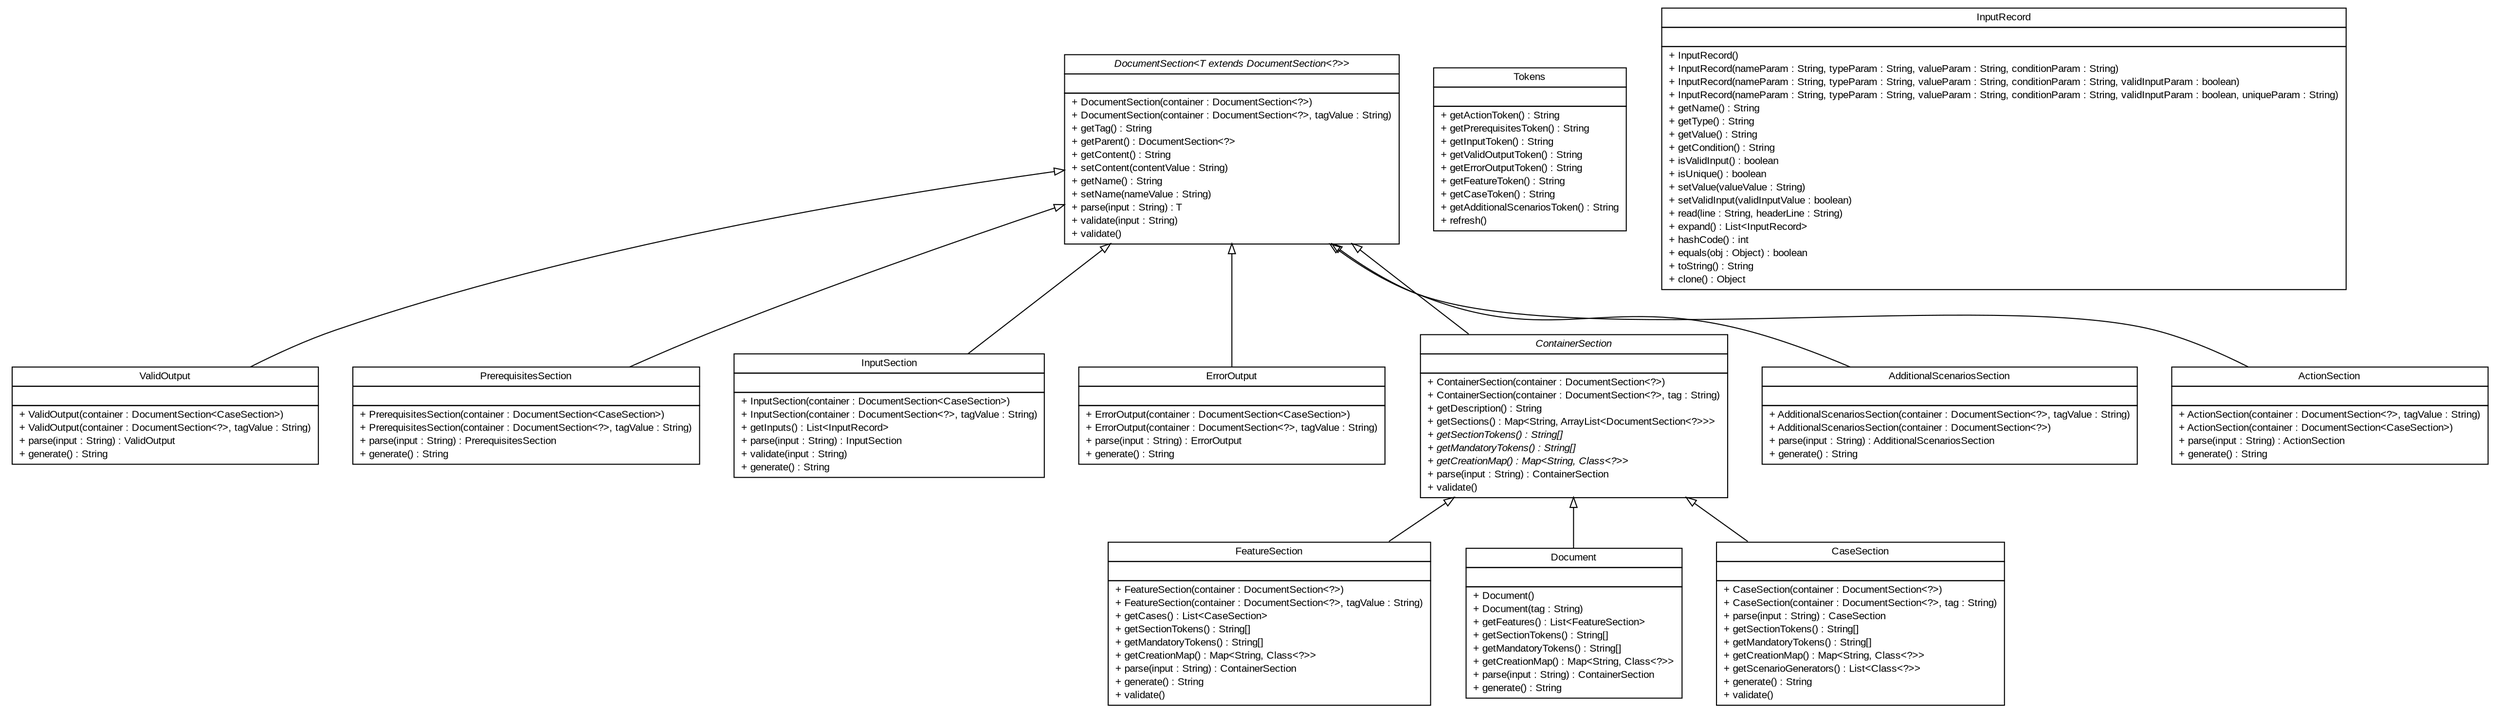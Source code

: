 #!/usr/local/bin/dot
#
# Class diagram 
# Generated by UMLGraph version R5_6 (http://www.umlgraph.org/)
#

digraph G {
	edge [fontname="arial",fontsize=10,labelfontname="arial",labelfontsize=10];
	node [fontname="arial",fontsize=10,shape=plaintext];
	nodesep=0.25;
	ranksep=0.5;
	// com.github.mkolisnyk.aerial.document.ValidOutput
	c536 [label=<<table title="com.github.mkolisnyk.aerial.document.ValidOutput" border="0" cellborder="1" cellspacing="0" cellpadding="2" port="p" href="./ValidOutput.html">
		<tr><td><table border="0" cellspacing="0" cellpadding="1">
<tr><td align="center" balign="center"> ValidOutput </td></tr>
		</table></td></tr>
		<tr><td><table border="0" cellspacing="0" cellpadding="1">
<tr><td align="left" balign="left">  </td></tr>
		</table></td></tr>
		<tr><td><table border="0" cellspacing="0" cellpadding="1">
<tr><td align="left" balign="left"> + ValidOutput(container : DocumentSection&lt;CaseSection&gt;) </td></tr>
<tr><td align="left" balign="left"> + ValidOutput(container : DocumentSection&lt;?&gt;, tagValue : String) </td></tr>
<tr><td align="left" balign="left"> + parse(input : String) : ValidOutput </td></tr>
<tr><td align="left" balign="left"> + generate() : String </td></tr>
		</table></td></tr>
		</table>>, URL="./ValidOutput.html", fontname="arial", fontcolor="black", fontsize=10.0];
	// com.github.mkolisnyk.aerial.document.Tokens
	c537 [label=<<table title="com.github.mkolisnyk.aerial.document.Tokens" border="0" cellborder="1" cellspacing="0" cellpadding="2" port="p" href="./Tokens.html">
		<tr><td><table border="0" cellspacing="0" cellpadding="1">
<tr><td align="center" balign="center"> Tokens </td></tr>
		</table></td></tr>
		<tr><td><table border="0" cellspacing="0" cellpadding="1">
<tr><td align="left" balign="left">  </td></tr>
		</table></td></tr>
		<tr><td><table border="0" cellspacing="0" cellpadding="1">
<tr><td align="left" balign="left"> + getActionToken() : String </td></tr>
<tr><td align="left" balign="left"> + getPrerequisitesToken() : String </td></tr>
<tr><td align="left" balign="left"> + getInputToken() : String </td></tr>
<tr><td align="left" balign="left"> + getValidOutputToken() : String </td></tr>
<tr><td align="left" balign="left"> + getErrorOutputToken() : String </td></tr>
<tr><td align="left" balign="left"> + getFeatureToken() : String </td></tr>
<tr><td align="left" balign="left"> + getCaseToken() : String </td></tr>
<tr><td align="left" balign="left"> + getAdditionalScenariosToken() : String </td></tr>
<tr><td align="left" balign="left"> + refresh() </td></tr>
		</table></td></tr>
		</table>>, URL="./Tokens.html", fontname="arial", fontcolor="black", fontsize=10.0];
	// com.github.mkolisnyk.aerial.document.PrerequisitesSection
	c538 [label=<<table title="com.github.mkolisnyk.aerial.document.PrerequisitesSection" border="0" cellborder="1" cellspacing="0" cellpadding="2" port="p" href="./PrerequisitesSection.html">
		<tr><td><table border="0" cellspacing="0" cellpadding="1">
<tr><td align="center" balign="center"> PrerequisitesSection </td></tr>
		</table></td></tr>
		<tr><td><table border="0" cellspacing="0" cellpadding="1">
<tr><td align="left" balign="left">  </td></tr>
		</table></td></tr>
		<tr><td><table border="0" cellspacing="0" cellpadding="1">
<tr><td align="left" balign="left"> + PrerequisitesSection(container : DocumentSection&lt;CaseSection&gt;) </td></tr>
<tr><td align="left" balign="left"> + PrerequisitesSection(container : DocumentSection&lt;?&gt;, tagValue : String) </td></tr>
<tr><td align="left" balign="left"> + parse(input : String) : PrerequisitesSection </td></tr>
<tr><td align="left" balign="left"> + generate() : String </td></tr>
		</table></td></tr>
		</table>>, URL="./PrerequisitesSection.html", fontname="arial", fontcolor="black", fontsize=10.0];
	// com.github.mkolisnyk.aerial.document.InputSection
	c539 [label=<<table title="com.github.mkolisnyk.aerial.document.InputSection" border="0" cellborder="1" cellspacing="0" cellpadding="2" port="p" href="./InputSection.html">
		<tr><td><table border="0" cellspacing="0" cellpadding="1">
<tr><td align="center" balign="center"> InputSection </td></tr>
		</table></td></tr>
		<tr><td><table border="0" cellspacing="0" cellpadding="1">
<tr><td align="left" balign="left">  </td></tr>
		</table></td></tr>
		<tr><td><table border="0" cellspacing="0" cellpadding="1">
<tr><td align="left" balign="left"> + InputSection(container : DocumentSection&lt;CaseSection&gt;) </td></tr>
<tr><td align="left" balign="left"> + InputSection(container : DocumentSection&lt;?&gt;, tagValue : String) </td></tr>
<tr><td align="left" balign="left"> + getInputs() : List&lt;InputRecord&gt; </td></tr>
<tr><td align="left" balign="left"> + parse(input : String) : InputSection </td></tr>
<tr><td align="left" balign="left"> + validate(input : String) </td></tr>
<tr><td align="left" balign="left"> + generate() : String </td></tr>
		</table></td></tr>
		</table>>, URL="./InputSection.html", fontname="arial", fontcolor="black", fontsize=10.0];
	// com.github.mkolisnyk.aerial.document.InputRecord
	c540 [label=<<table title="com.github.mkolisnyk.aerial.document.InputRecord" border="0" cellborder="1" cellspacing="0" cellpadding="2" port="p" href="./InputRecord.html">
		<tr><td><table border="0" cellspacing="0" cellpadding="1">
<tr><td align="center" balign="center"> InputRecord </td></tr>
		</table></td></tr>
		<tr><td><table border="0" cellspacing="0" cellpadding="1">
<tr><td align="left" balign="left">  </td></tr>
		</table></td></tr>
		<tr><td><table border="0" cellspacing="0" cellpadding="1">
<tr><td align="left" balign="left"> + InputRecord() </td></tr>
<tr><td align="left" balign="left"> + InputRecord(nameParam : String, typeParam : String, valueParam : String, conditionParam : String) </td></tr>
<tr><td align="left" balign="left"> + InputRecord(nameParam : String, typeParam : String, valueParam : String, conditionParam : String, validInputParam : boolean) </td></tr>
<tr><td align="left" balign="left"> + InputRecord(nameParam : String, typeParam : String, valueParam : String, conditionParam : String, validInputParam : boolean, uniqueParam : String) </td></tr>
<tr><td align="left" balign="left"> + getName() : String </td></tr>
<tr><td align="left" balign="left"> + getType() : String </td></tr>
<tr><td align="left" balign="left"> + getValue() : String </td></tr>
<tr><td align="left" balign="left"> + getCondition() : String </td></tr>
<tr><td align="left" balign="left"> + isValidInput() : boolean </td></tr>
<tr><td align="left" balign="left"> + isUnique() : boolean </td></tr>
<tr><td align="left" balign="left"> + setValue(valueValue : String) </td></tr>
<tr><td align="left" balign="left"> + setValidInput(validInputValue : boolean) </td></tr>
<tr><td align="left" balign="left"> + read(line : String, headerLine : String) </td></tr>
<tr><td align="left" balign="left"> + expand() : List&lt;InputRecord&gt; </td></tr>
<tr><td align="left" balign="left"> + hashCode() : int </td></tr>
<tr><td align="left" balign="left"> + equals(obj : Object) : boolean </td></tr>
<tr><td align="left" balign="left"> + toString() : String </td></tr>
<tr><td align="left" balign="left"> + clone() : Object </td></tr>
		</table></td></tr>
		</table>>, URL="./InputRecord.html", fontname="arial", fontcolor="black", fontsize=10.0];
	// com.github.mkolisnyk.aerial.document.FeatureSection
	c541 [label=<<table title="com.github.mkolisnyk.aerial.document.FeatureSection" border="0" cellborder="1" cellspacing="0" cellpadding="2" port="p" href="./FeatureSection.html">
		<tr><td><table border="0" cellspacing="0" cellpadding="1">
<tr><td align="center" balign="center"> FeatureSection </td></tr>
		</table></td></tr>
		<tr><td><table border="0" cellspacing="0" cellpadding="1">
<tr><td align="left" balign="left">  </td></tr>
		</table></td></tr>
		<tr><td><table border="0" cellspacing="0" cellpadding="1">
<tr><td align="left" balign="left"> + FeatureSection(container : DocumentSection&lt;?&gt;) </td></tr>
<tr><td align="left" balign="left"> + FeatureSection(container : DocumentSection&lt;?&gt;, tagValue : String) </td></tr>
<tr><td align="left" balign="left"> + getCases() : List&lt;CaseSection&gt; </td></tr>
<tr><td align="left" balign="left"> + getSectionTokens() : String[] </td></tr>
<tr><td align="left" balign="left"> + getMandatoryTokens() : String[] </td></tr>
<tr><td align="left" balign="left"> + getCreationMap() : Map&lt;String, Class&lt;?&gt;&gt; </td></tr>
<tr><td align="left" balign="left"> + parse(input : String) : ContainerSection </td></tr>
<tr><td align="left" balign="left"> + generate() : String </td></tr>
<tr><td align="left" balign="left"> + validate() </td></tr>
		</table></td></tr>
		</table>>, URL="./FeatureSection.html", fontname="arial", fontcolor="black", fontsize=10.0];
	// com.github.mkolisnyk.aerial.document.ErrorOutput
	c542 [label=<<table title="com.github.mkolisnyk.aerial.document.ErrorOutput" border="0" cellborder="1" cellspacing="0" cellpadding="2" port="p" href="./ErrorOutput.html">
		<tr><td><table border="0" cellspacing="0" cellpadding="1">
<tr><td align="center" balign="center"> ErrorOutput </td></tr>
		</table></td></tr>
		<tr><td><table border="0" cellspacing="0" cellpadding="1">
<tr><td align="left" balign="left">  </td></tr>
		</table></td></tr>
		<tr><td><table border="0" cellspacing="0" cellpadding="1">
<tr><td align="left" balign="left"> + ErrorOutput(container : DocumentSection&lt;CaseSection&gt;) </td></tr>
<tr><td align="left" balign="left"> + ErrorOutput(container : DocumentSection&lt;?&gt;, tagValue : String) </td></tr>
<tr><td align="left" balign="left"> + parse(input : String) : ErrorOutput </td></tr>
<tr><td align="left" balign="left"> + generate() : String </td></tr>
		</table></td></tr>
		</table>>, URL="./ErrorOutput.html", fontname="arial", fontcolor="black", fontsize=10.0];
	// com.github.mkolisnyk.aerial.document.DocumentSection<T extends com.github.mkolisnyk.aerial.document.DocumentSection<?>>
	c543 [label=<<table title="com.github.mkolisnyk.aerial.document.DocumentSection" border="0" cellborder="1" cellspacing="0" cellpadding="2" port="p" href="./DocumentSection.html">
		<tr><td><table border="0" cellspacing="0" cellpadding="1">
<tr><td align="center" balign="center"><font face="arial italic"> DocumentSection&lt;T extends DocumentSection&lt;?&gt;&gt; </font></td></tr>
		</table></td></tr>
		<tr><td><table border="0" cellspacing="0" cellpadding="1">
<tr><td align="left" balign="left">  </td></tr>
		</table></td></tr>
		<tr><td><table border="0" cellspacing="0" cellpadding="1">
<tr><td align="left" balign="left"> + DocumentSection(container : DocumentSection&lt;?&gt;) </td></tr>
<tr><td align="left" balign="left"> + DocumentSection(container : DocumentSection&lt;?&gt;, tagValue : String) </td></tr>
<tr><td align="left" balign="left"> + getTag() : String </td></tr>
<tr><td align="left" balign="left"> + getParent() : DocumentSection&lt;?&gt; </td></tr>
<tr><td align="left" balign="left"> + getContent() : String </td></tr>
<tr><td align="left" balign="left"> + setContent(contentValue : String) </td></tr>
<tr><td align="left" balign="left"> + getName() : String </td></tr>
<tr><td align="left" balign="left"> + setName(nameValue : String) </td></tr>
<tr><td align="left" balign="left"> + parse(input : String) : T </td></tr>
<tr><td align="left" balign="left"> + validate(input : String) </td></tr>
<tr><td align="left" balign="left"> + validate() </td></tr>
		</table></td></tr>
		</table>>, URL="./DocumentSection.html", fontname="arial", fontcolor="black", fontsize=10.0];
	// com.github.mkolisnyk.aerial.document.Document
	c544 [label=<<table title="com.github.mkolisnyk.aerial.document.Document" border="0" cellborder="1" cellspacing="0" cellpadding="2" port="p" href="./Document.html">
		<tr><td><table border="0" cellspacing="0" cellpadding="1">
<tr><td align="center" balign="center"> Document </td></tr>
		</table></td></tr>
		<tr><td><table border="0" cellspacing="0" cellpadding="1">
<tr><td align="left" balign="left">  </td></tr>
		</table></td></tr>
		<tr><td><table border="0" cellspacing="0" cellpadding="1">
<tr><td align="left" balign="left"> + Document() </td></tr>
<tr><td align="left" balign="left"> + Document(tag : String) </td></tr>
<tr><td align="left" balign="left"> + getFeatures() : List&lt;FeatureSection&gt; </td></tr>
<tr><td align="left" balign="left"> + getSectionTokens() : String[] </td></tr>
<tr><td align="left" balign="left"> + getMandatoryTokens() : String[] </td></tr>
<tr><td align="left" balign="left"> + getCreationMap() : Map&lt;String, Class&lt;?&gt;&gt; </td></tr>
<tr><td align="left" balign="left"> + parse(input : String) : ContainerSection </td></tr>
<tr><td align="left" balign="left"> + generate() : String </td></tr>
		</table></td></tr>
		</table>>, URL="./Document.html", fontname="arial", fontcolor="black", fontsize=10.0];
	// com.github.mkolisnyk.aerial.document.ContainerSection
	c545 [label=<<table title="com.github.mkolisnyk.aerial.document.ContainerSection" border="0" cellborder="1" cellspacing="0" cellpadding="2" port="p" href="./ContainerSection.html">
		<tr><td><table border="0" cellspacing="0" cellpadding="1">
<tr><td align="center" balign="center"><font face="arial italic"> ContainerSection </font></td></tr>
		</table></td></tr>
		<tr><td><table border="0" cellspacing="0" cellpadding="1">
<tr><td align="left" balign="left">  </td></tr>
		</table></td></tr>
		<tr><td><table border="0" cellspacing="0" cellpadding="1">
<tr><td align="left" balign="left"> + ContainerSection(container : DocumentSection&lt;?&gt;) </td></tr>
<tr><td align="left" balign="left"> + ContainerSection(container : DocumentSection&lt;?&gt;, tag : String) </td></tr>
<tr><td align="left" balign="left"> + getDescription() : String </td></tr>
<tr><td align="left" balign="left"> + getSections() : Map&lt;String, ArrayList&lt;DocumentSection&lt;?&gt;&gt;&gt; </td></tr>
<tr><td align="left" balign="left"><font face="arial italic" point-size="10.0"> + getSectionTokens() : String[] </font></td></tr>
<tr><td align="left" balign="left"><font face="arial italic" point-size="10.0"> + getMandatoryTokens() : String[] </font></td></tr>
<tr><td align="left" balign="left"><font face="arial italic" point-size="10.0"> + getCreationMap() : Map&lt;String, Class&lt;?&gt;&gt; </font></td></tr>
<tr><td align="left" balign="left"> + parse(input : String) : ContainerSection </td></tr>
<tr><td align="left" balign="left"> + validate() </td></tr>
		</table></td></tr>
		</table>>, URL="./ContainerSection.html", fontname="arial", fontcolor="black", fontsize=10.0];
	// com.github.mkolisnyk.aerial.document.CaseSection
	c546 [label=<<table title="com.github.mkolisnyk.aerial.document.CaseSection" border="0" cellborder="1" cellspacing="0" cellpadding="2" port="p" href="./CaseSection.html">
		<tr><td><table border="0" cellspacing="0" cellpadding="1">
<tr><td align="center" balign="center"> CaseSection </td></tr>
		</table></td></tr>
		<tr><td><table border="0" cellspacing="0" cellpadding="1">
<tr><td align="left" balign="left">  </td></tr>
		</table></td></tr>
		<tr><td><table border="0" cellspacing="0" cellpadding="1">
<tr><td align="left" balign="left"> + CaseSection(container : DocumentSection&lt;?&gt;) </td></tr>
<tr><td align="left" balign="left"> + CaseSection(container : DocumentSection&lt;?&gt;, tag : String) </td></tr>
<tr><td align="left" balign="left"> + parse(input : String) : CaseSection </td></tr>
<tr><td align="left" balign="left"> + getSectionTokens() : String[] </td></tr>
<tr><td align="left" balign="left"> + getMandatoryTokens() : String[] </td></tr>
<tr><td align="left" balign="left"> + getCreationMap() : Map&lt;String, Class&lt;?&gt;&gt; </td></tr>
<tr><td align="left" balign="left"> + getScenarioGenerators() : List&lt;Class&lt;?&gt;&gt; </td></tr>
<tr><td align="left" balign="left"> + generate() : String </td></tr>
<tr><td align="left" balign="left"> + validate() </td></tr>
		</table></td></tr>
		</table>>, URL="./CaseSection.html", fontname="arial", fontcolor="black", fontsize=10.0];
	// com.github.mkolisnyk.aerial.document.AdditionalScenariosSection
	c547 [label=<<table title="com.github.mkolisnyk.aerial.document.AdditionalScenariosSection" border="0" cellborder="1" cellspacing="0" cellpadding="2" port="p" href="./AdditionalScenariosSection.html">
		<tr><td><table border="0" cellspacing="0" cellpadding="1">
<tr><td align="center" balign="center"> AdditionalScenariosSection </td></tr>
		</table></td></tr>
		<tr><td><table border="0" cellspacing="0" cellpadding="1">
<tr><td align="left" balign="left">  </td></tr>
		</table></td></tr>
		<tr><td><table border="0" cellspacing="0" cellpadding="1">
<tr><td align="left" balign="left"> + AdditionalScenariosSection(container : DocumentSection&lt;?&gt;, tagValue : String) </td></tr>
<tr><td align="left" balign="left"> + AdditionalScenariosSection(container : DocumentSection&lt;?&gt;) </td></tr>
<tr><td align="left" balign="left"> + parse(input : String) : AdditionalScenariosSection </td></tr>
<tr><td align="left" balign="left"> + generate() : String </td></tr>
		</table></td></tr>
		</table>>, URL="./AdditionalScenariosSection.html", fontname="arial", fontcolor="black", fontsize=10.0];
	// com.github.mkolisnyk.aerial.document.ActionSection
	c548 [label=<<table title="com.github.mkolisnyk.aerial.document.ActionSection" border="0" cellborder="1" cellspacing="0" cellpadding="2" port="p" href="./ActionSection.html">
		<tr><td><table border="0" cellspacing="0" cellpadding="1">
<tr><td align="center" balign="center"> ActionSection </td></tr>
		</table></td></tr>
		<tr><td><table border="0" cellspacing="0" cellpadding="1">
<tr><td align="left" balign="left">  </td></tr>
		</table></td></tr>
		<tr><td><table border="0" cellspacing="0" cellpadding="1">
<tr><td align="left" balign="left"> + ActionSection(container : DocumentSection&lt;?&gt;, tagValue : String) </td></tr>
<tr><td align="left" balign="left"> + ActionSection(container : DocumentSection&lt;CaseSection&gt;) </td></tr>
<tr><td align="left" balign="left"> + parse(input : String) : ActionSection </td></tr>
<tr><td align="left" balign="left"> + generate() : String </td></tr>
		</table></td></tr>
		</table>>, URL="./ActionSection.html", fontname="arial", fontcolor="black", fontsize=10.0];
	//com.github.mkolisnyk.aerial.document.ValidOutput extends com.github.mkolisnyk.aerial.document.DocumentSection<com.github.mkolisnyk.aerial.document.ValidOutput>
	c543:p -> c536:p [dir=back,arrowtail=empty];
	//com.github.mkolisnyk.aerial.document.PrerequisitesSection extends com.github.mkolisnyk.aerial.document.DocumentSection<com.github.mkolisnyk.aerial.document.PrerequisitesSection>
	c543:p -> c538:p [dir=back,arrowtail=empty];
	//com.github.mkolisnyk.aerial.document.InputSection extends com.github.mkolisnyk.aerial.document.DocumentSection<com.github.mkolisnyk.aerial.document.InputSection>
	c543:p -> c539:p [dir=back,arrowtail=empty];
	//com.github.mkolisnyk.aerial.document.FeatureSection extends com.github.mkolisnyk.aerial.document.ContainerSection
	c545:p -> c541:p [dir=back,arrowtail=empty];
	//com.github.mkolisnyk.aerial.document.ErrorOutput extends com.github.mkolisnyk.aerial.document.DocumentSection<com.github.mkolisnyk.aerial.document.ErrorOutput>
	c543:p -> c542:p [dir=back,arrowtail=empty];
	//com.github.mkolisnyk.aerial.document.Document extends com.github.mkolisnyk.aerial.document.ContainerSection
	c545:p -> c544:p [dir=back,arrowtail=empty];
	//com.github.mkolisnyk.aerial.document.ContainerSection extends com.github.mkolisnyk.aerial.document.DocumentSection<com.github.mkolisnyk.aerial.document.ContainerSection>
	c543:p -> c545:p [dir=back,arrowtail=empty];
	//com.github.mkolisnyk.aerial.document.CaseSection extends com.github.mkolisnyk.aerial.document.ContainerSection
	c545:p -> c546:p [dir=back,arrowtail=empty];
	//com.github.mkolisnyk.aerial.document.AdditionalScenariosSection extends com.github.mkolisnyk.aerial.document.DocumentSection<com.github.mkolisnyk.aerial.document.AdditionalScenariosSection>
	c543:p -> c547:p [dir=back,arrowtail=empty];
	//com.github.mkolisnyk.aerial.document.ActionSection extends com.github.mkolisnyk.aerial.document.DocumentSection<com.github.mkolisnyk.aerial.document.ActionSection>
	c543:p -> c548:p [dir=back,arrowtail=empty];
}

